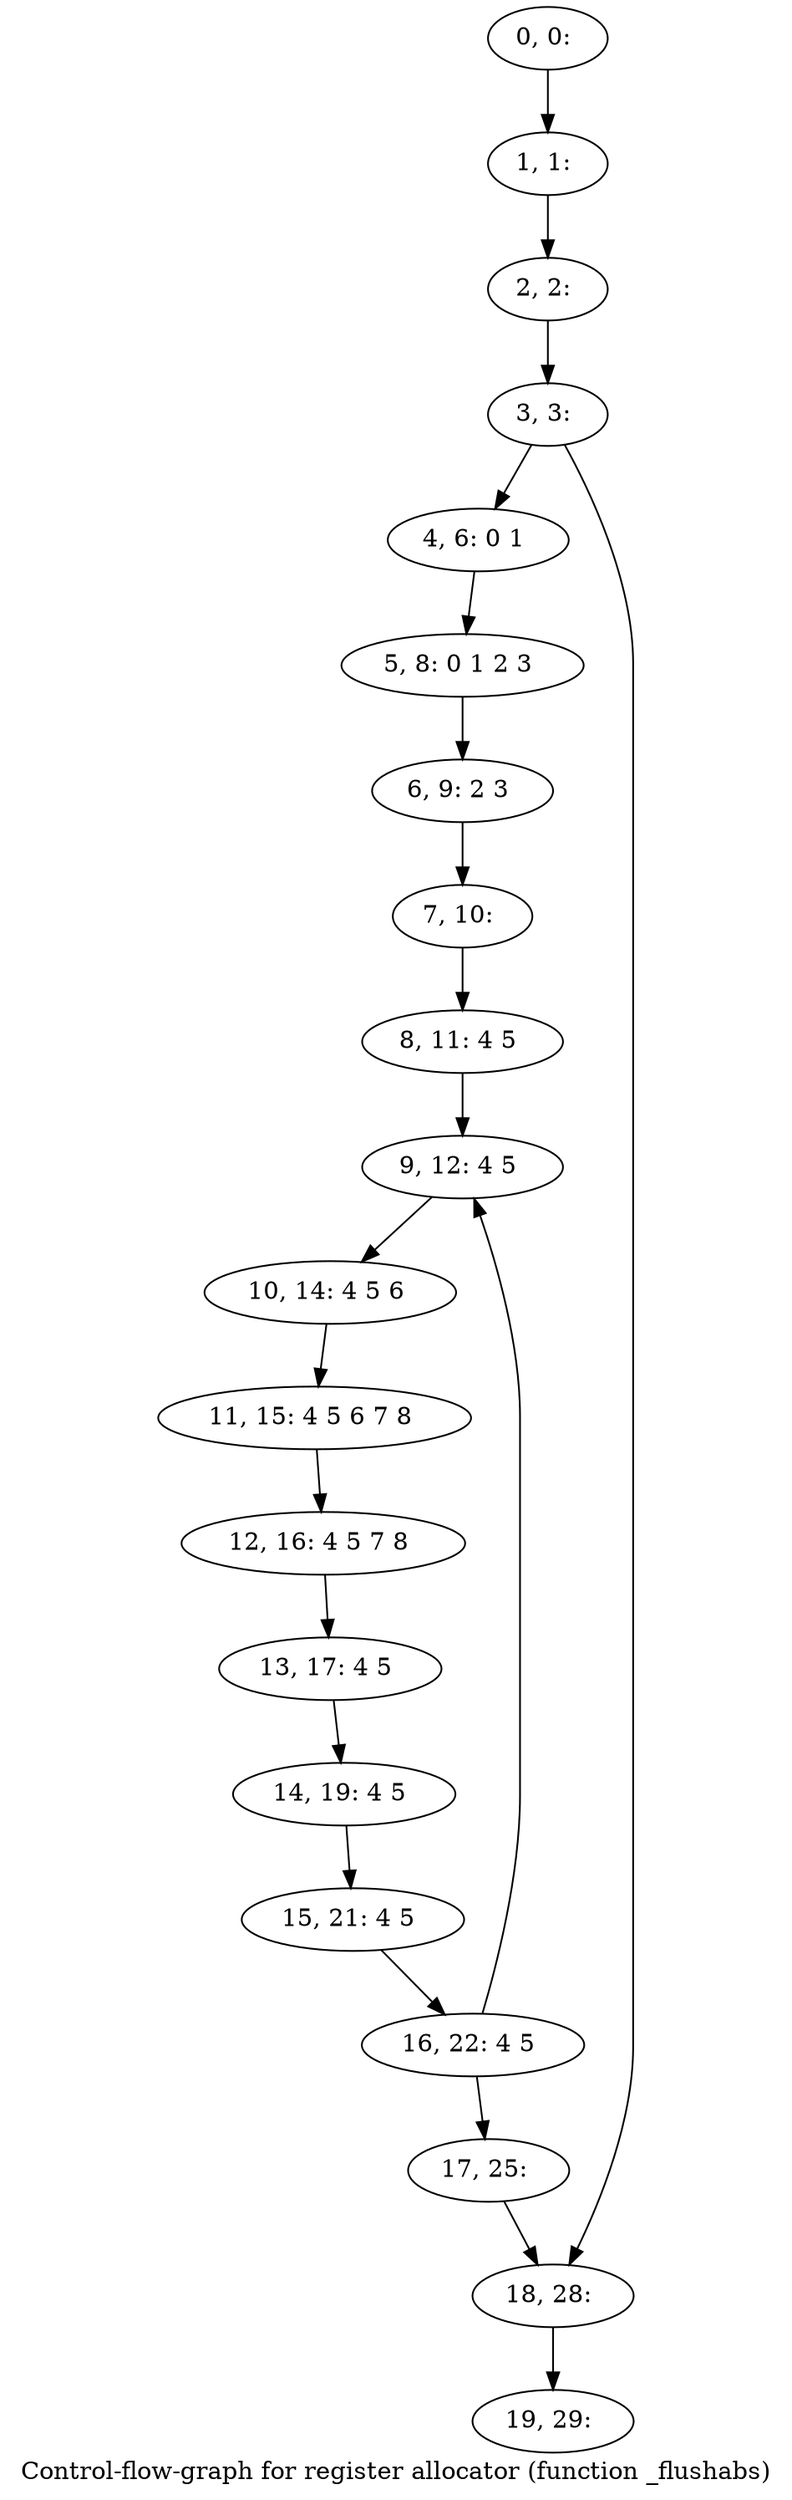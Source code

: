 digraph G {
graph [label="Control-flow-graph for register allocator (function _flushabs)"]
0[label="0, 0: "];
1[label="1, 1: "];
2[label="2, 2: "];
3[label="3, 3: "];
4[label="4, 6: 0 1 "];
5[label="5, 8: 0 1 2 3 "];
6[label="6, 9: 2 3 "];
7[label="7, 10: "];
8[label="8, 11: 4 5 "];
9[label="9, 12: 4 5 "];
10[label="10, 14: 4 5 6 "];
11[label="11, 15: 4 5 6 7 8 "];
12[label="12, 16: 4 5 7 8 "];
13[label="13, 17: 4 5 "];
14[label="14, 19: 4 5 "];
15[label="15, 21: 4 5 "];
16[label="16, 22: 4 5 "];
17[label="17, 25: "];
18[label="18, 28: "];
19[label="19, 29: "];
0->1 ;
1->2 ;
2->3 ;
3->4 ;
3->18 ;
4->5 ;
5->6 ;
6->7 ;
7->8 ;
8->9 ;
9->10 ;
10->11 ;
11->12 ;
12->13 ;
13->14 ;
14->15 ;
15->16 ;
16->17 ;
16->9 ;
17->18 ;
18->19 ;
}
